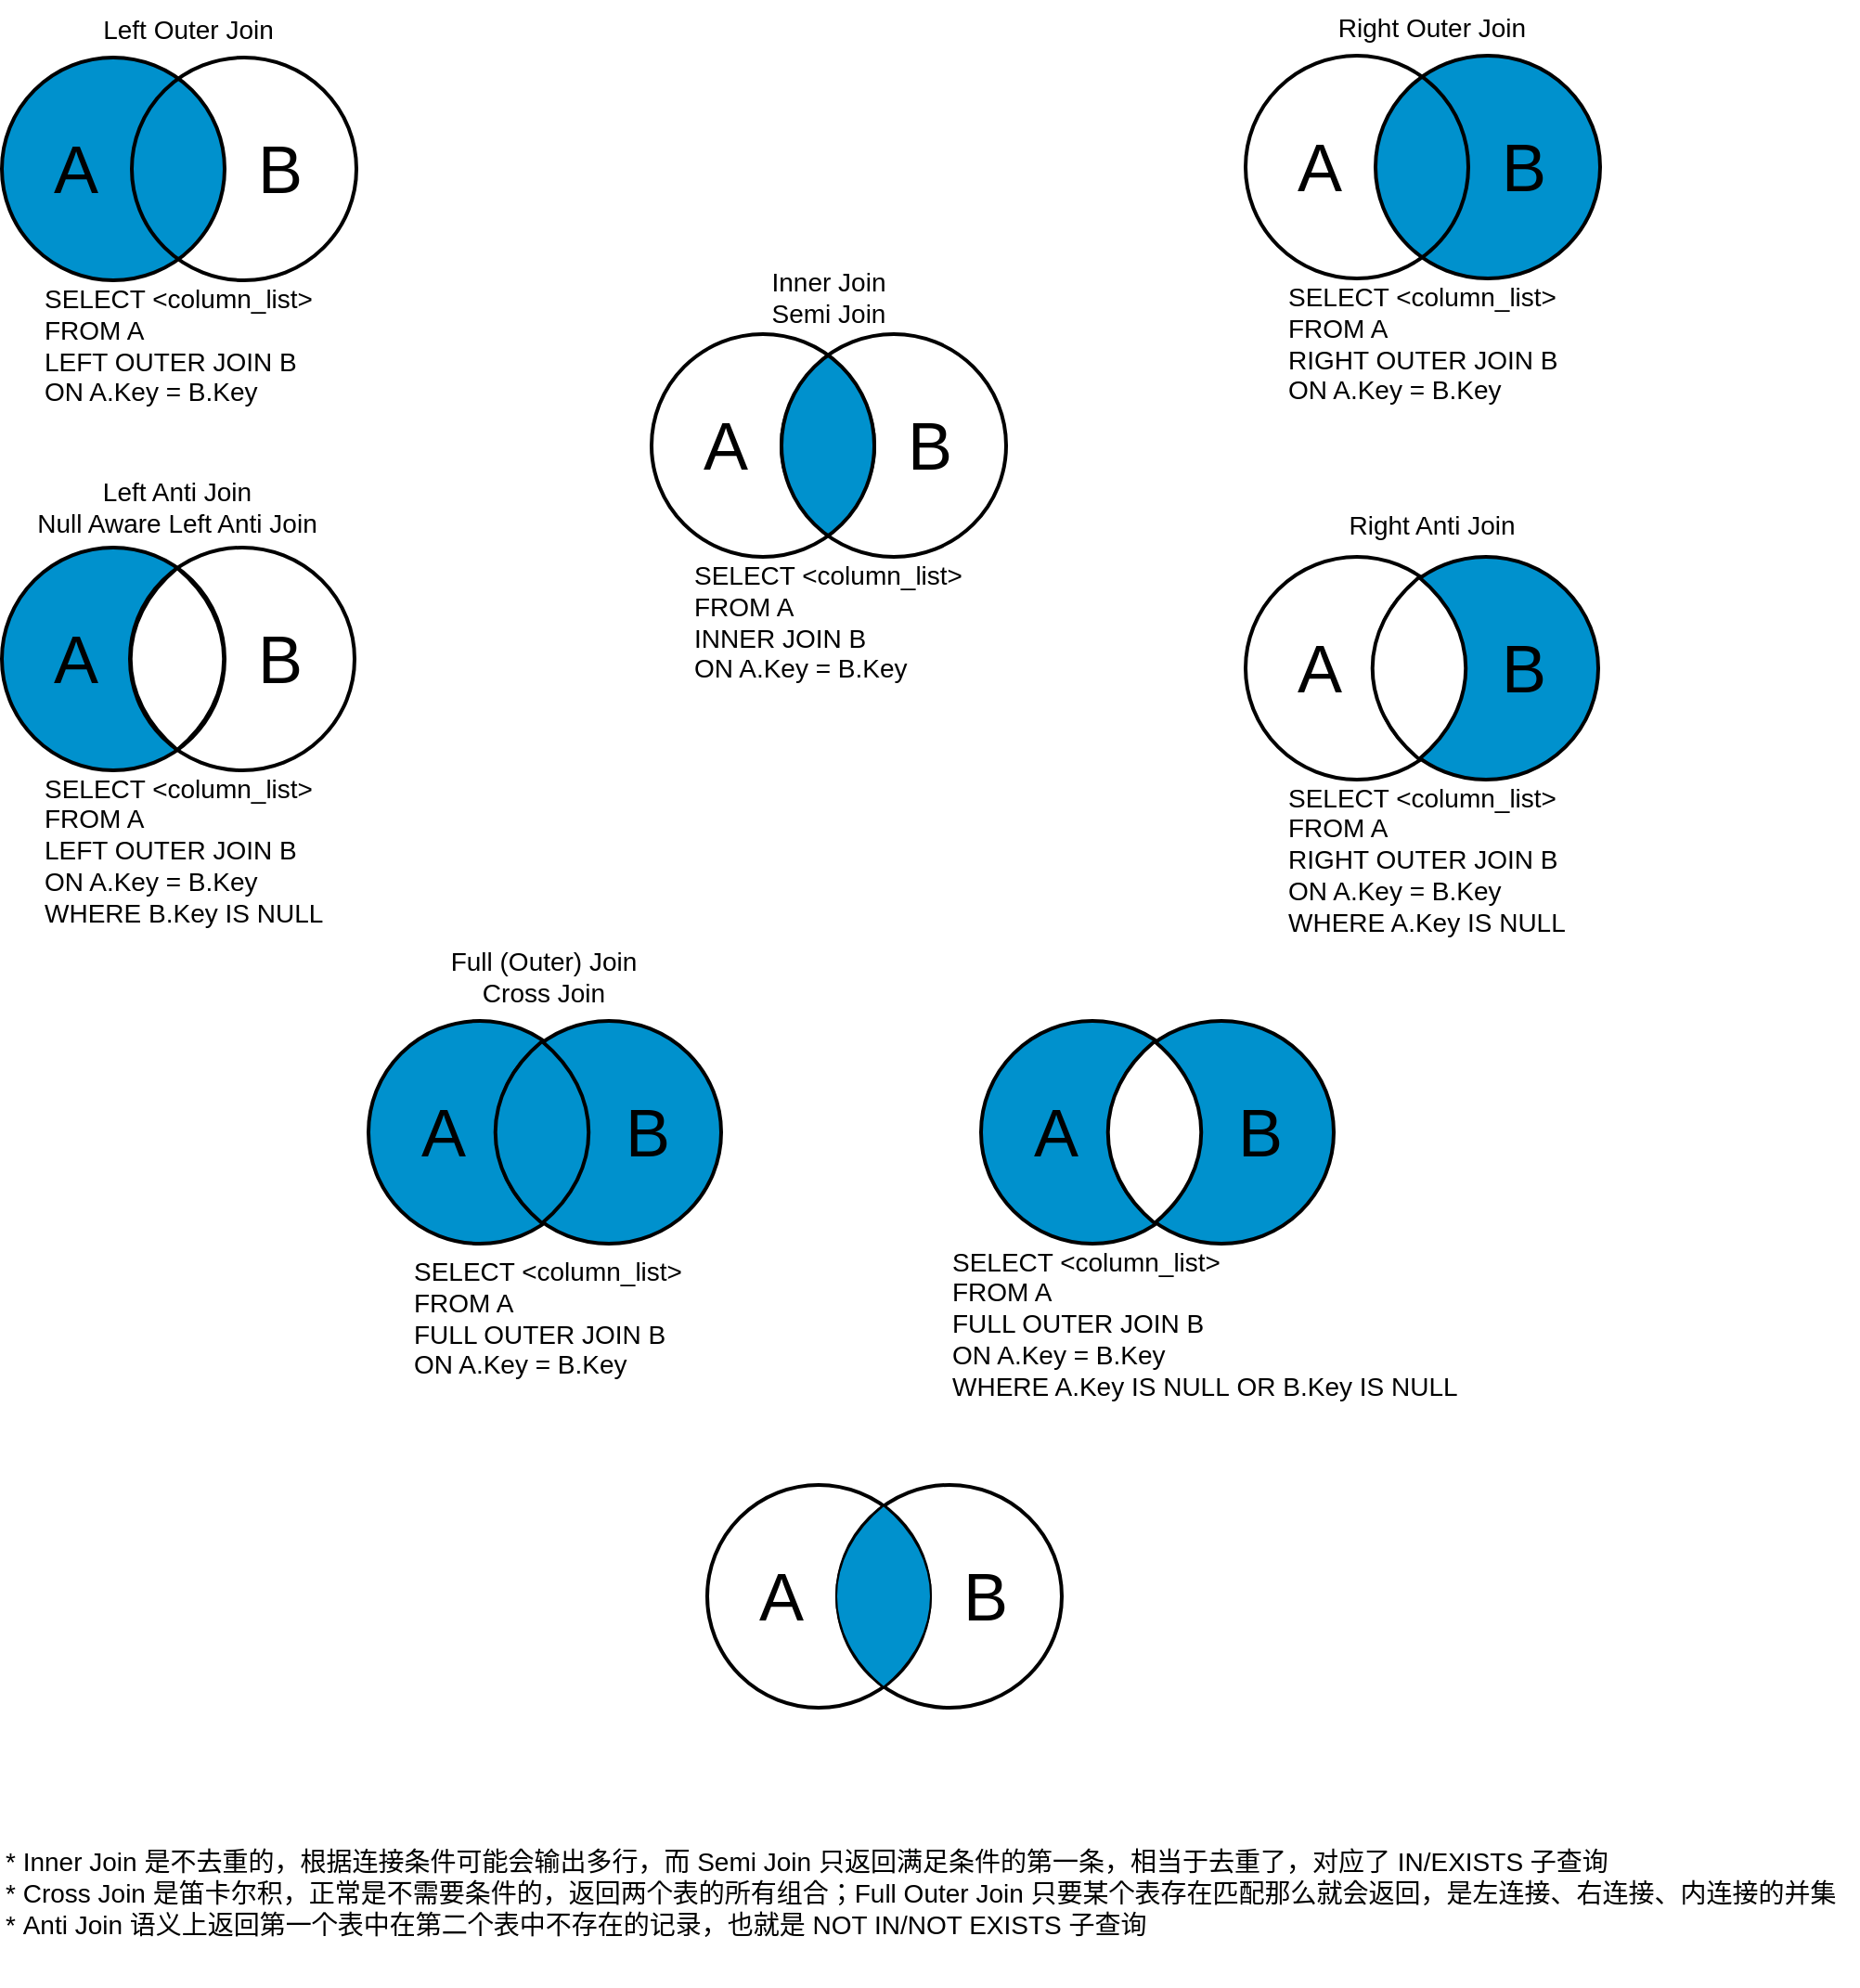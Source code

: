 <mxfile version="21.2.1" type="github" pages="2">
  <diagram name="分类" id="ajbURzdYclpMywsQjJ3K">
    <mxGraphModel dx="1434" dy="708" grid="1" gridSize="10" guides="1" tooltips="1" connect="1" arrows="1" fold="1" page="1" pageScale="1" pageWidth="827" pageHeight="1169" math="0" shadow="0">
      <root>
        <mxCell id="0" />
        <mxCell id="1" parent="0" />
        <mxCell id="jb7_rmF7QIzovICEutT_-22" value="" style="ellipse;whiteSpace=wrap;html=1;aspect=fixed;fillColor=none;strokeWidth=2;" vertex="1" parent="1">
          <mxGeometry x="390" y="810" width="120" height="120" as="geometry" />
        </mxCell>
        <mxCell id="jb7_rmF7QIzovICEutT_-23" value="" style="ellipse;whiteSpace=wrap;html=1;aspect=fixed;fillColor=none;strokeWidth=2;" vertex="1" parent="1">
          <mxGeometry x="460" y="810" width="121" height="120" as="geometry" />
        </mxCell>
        <mxCell id="jb7_rmF7QIzovICEutT_-24" value="&lt;font style=&quot;font-size: 36px;&quot;&gt;A&lt;/font&gt;" style="text;html=1;strokeColor=none;fillColor=none;align=center;verticalAlign=middle;whiteSpace=wrap;rounded=0;" vertex="1" parent="1">
          <mxGeometry x="400" y="847.5" width="60" height="45" as="geometry" />
        </mxCell>
        <mxCell id="jb7_rmF7QIzovICEutT_-26" value="&lt;font style=&quot;font-size: 36px;&quot;&gt;B&lt;/font&gt;" style="text;html=1;strokeColor=none;fillColor=none;align=center;verticalAlign=middle;whiteSpace=wrap;rounded=0;" vertex="1" parent="1">
          <mxGeometry x="510" y="847.5" width="60" height="45" as="geometry" />
        </mxCell>
        <mxCell id="jb7_rmF7QIzovICEutT_-21" value="" style="whiteSpace=wrap;html=1;shape=mxgraph.basic.pointed_oval;fillColor=#0091cd;" vertex="1" parent="1">
          <mxGeometry x="451" y="821" width="68" height="98" as="geometry" />
        </mxCell>
        <mxCell id="jb7_rmF7QIzovICEutT_-28" value="" style="ellipse;whiteSpace=wrap;html=1;aspect=fixed;fillColor=#0091cd;strokeWidth=2;" vertex="1" parent="1">
          <mxGeometry x="10" y="41" width="120" height="120" as="geometry" />
        </mxCell>
        <mxCell id="jb7_rmF7QIzovICEutT_-29" value="" style="ellipse;whiteSpace=wrap;html=1;aspect=fixed;fillColor=none;strokeWidth=2;" vertex="1" parent="1">
          <mxGeometry x="80" y="41" width="121" height="120" as="geometry" />
        </mxCell>
        <mxCell id="jb7_rmF7QIzovICEutT_-30" value="&lt;font style=&quot;font-size: 36px;&quot;&gt;A&lt;/font&gt;" style="text;html=1;strokeColor=none;fillColor=none;align=center;verticalAlign=middle;whiteSpace=wrap;rounded=0;" vertex="1" parent="1">
          <mxGeometry x="20" y="78.5" width="60" height="45" as="geometry" />
        </mxCell>
        <mxCell id="jb7_rmF7QIzovICEutT_-31" value="&lt;font style=&quot;font-size: 36px;&quot;&gt;B&lt;/font&gt;" style="text;html=1;strokeColor=none;fillColor=none;align=center;verticalAlign=middle;whiteSpace=wrap;rounded=0;" vertex="1" parent="1">
          <mxGeometry x="130" y="78.5" width="60" height="45" as="geometry" />
        </mxCell>
        <mxCell id="jb7_rmF7QIzovICEutT_-33" value="&lt;font style=&quot;font-size: 14px;&quot;&gt;SELECT &amp;lt;column_list&amp;gt;&lt;br&gt;&lt;div style=&quot;&quot;&gt;&lt;span style=&quot;background-color: initial;&quot;&gt;FROM A&lt;/span&gt;&lt;/div&gt;&lt;div style=&quot;&quot;&gt;&lt;span style=&quot;background-color: initial;&quot;&gt;LEFT OUTER JOIN B&lt;/span&gt;&lt;/div&gt;&lt;div style=&quot;&quot;&gt;&lt;span style=&quot;background-color: initial;&quot;&gt;ON A.Key = B.Key&lt;/span&gt;&lt;/div&gt;&lt;/font&gt;" style="text;html=1;strokeColor=none;fillColor=none;align=left;verticalAlign=middle;whiteSpace=wrap;rounded=0;" vertex="1" parent="1">
          <mxGeometry x="31" y="161" width="159" height="70" as="geometry" />
        </mxCell>
        <mxCell id="jb7_rmF7QIzovICEutT_-34" value="&lt;span style=&quot;font-size: 14px;&quot;&gt;Left Outer Join&lt;/span&gt;" style="text;html=1;strokeColor=none;fillColor=none;align=center;verticalAlign=middle;whiteSpace=wrap;rounded=0;" vertex="1" parent="1">
          <mxGeometry x="51" y="11" width="119" height="30" as="geometry" />
        </mxCell>
        <mxCell id="jb7_rmF7QIzovICEutT_-35" value="" style="ellipse;whiteSpace=wrap;html=1;aspect=fixed;fillColor=#0091CD;strokeWidth=2;" vertex="1" parent="1">
          <mxGeometry x="10" y="305" width="120" height="120" as="geometry" />
        </mxCell>
        <mxCell id="jb7_rmF7QIzovICEutT_-37" value="&lt;font style=&quot;font-size: 36px;&quot;&gt;A&lt;/font&gt;" style="text;html=1;strokeColor=none;fillColor=none;align=center;verticalAlign=middle;whiteSpace=wrap;rounded=0;" vertex="1" parent="1">
          <mxGeometry x="20" y="342.5" width="60" height="45" as="geometry" />
        </mxCell>
        <mxCell id="jb7_rmF7QIzovICEutT_-38" value="&lt;font style=&quot;font-size: 36px;&quot;&gt;B&lt;/font&gt;" style="text;html=1;strokeColor=none;fillColor=none;align=center;verticalAlign=middle;whiteSpace=wrap;rounded=0;" vertex="1" parent="1">
          <mxGeometry x="130" y="342.5" width="60" height="45" as="geometry" />
        </mxCell>
        <mxCell id="jb7_rmF7QIzovICEutT_-36" value="" style="ellipse;whiteSpace=wrap;html=1;aspect=fixed;fillColor=none;strokeWidth=2;" vertex="1" parent="1">
          <mxGeometry x="79" y="305" width="121" height="120" as="geometry" />
        </mxCell>
        <mxCell id="jb7_rmF7QIzovICEutT_-40" value="&lt;font style=&quot;font-size: 14px;&quot;&gt;SELECT &amp;lt;column_list&amp;gt;&lt;br&gt;&lt;div style=&quot;&quot;&gt;&lt;span style=&quot;background-color: initial;&quot;&gt;FROM A&lt;/span&gt;&lt;/div&gt;&lt;div style=&quot;&quot;&gt;&lt;span style=&quot;background-color: initial;&quot;&gt;LEFT OUTER JOIN B&lt;/span&gt;&lt;/div&gt;&lt;div style=&quot;&quot;&gt;&lt;span style=&quot;background-color: initial;&quot;&gt;ON A.Key = B.Key&lt;/span&gt;&lt;/div&gt;&lt;div style=&quot;&quot;&gt;&lt;span style=&quot;background-color: initial;&quot;&gt;WHERE B.Key IS NULL&lt;/span&gt;&lt;/div&gt;&lt;/font&gt;" style="text;html=1;strokeColor=none;fillColor=none;align=left;verticalAlign=middle;whiteSpace=wrap;rounded=0;" vertex="1" parent="1">
          <mxGeometry x="31" y="425" width="159" height="85" as="geometry" />
        </mxCell>
        <mxCell id="jb7_rmF7QIzovICEutT_-41" value="&lt;span style=&quot;font-size: 14px;&quot;&gt;Left Anti Join&lt;br&gt;Null Aware Left Anti Join&lt;br&gt;&lt;/span&gt;" style="text;html=1;strokeColor=none;fillColor=none;align=center;verticalAlign=middle;whiteSpace=wrap;rounded=0;" vertex="1" parent="1">
          <mxGeometry x="15" y="260" width="179" height="45" as="geometry" />
        </mxCell>
        <mxCell id="jb7_rmF7QIzovICEutT_-39" value="" style="whiteSpace=wrap;html=1;shape=mxgraph.basic.pointed_oval;fillColor=#FFFFFF;strokeWidth=2;" vertex="1" parent="1">
          <mxGeometry x="71" y="316" width="67" height="98" as="geometry" />
        </mxCell>
        <mxCell id="jb7_rmF7QIzovICEutT_-63" value="" style="ellipse;whiteSpace=wrap;html=1;aspect=fixed;fillColor=#0091CD;strokeWidth=2;" vertex="1" parent="1">
          <mxGeometry x="207.5" y="560" width="120" height="120" as="geometry" />
        </mxCell>
        <mxCell id="jb7_rmF7QIzovICEutT_-64" value="&lt;font style=&quot;font-size: 36px;&quot;&gt;A&lt;/font&gt;" style="text;html=1;strokeColor=none;fillColor=none;align=center;verticalAlign=middle;whiteSpace=wrap;rounded=0;" vertex="1" parent="1">
          <mxGeometry x="217.5" y="597.5" width="60" height="45" as="geometry" />
        </mxCell>
        <mxCell id="jb7_rmF7QIzovICEutT_-65" value="" style="ellipse;whiteSpace=wrap;html=1;aspect=fixed;fillColor=#0091CD;strokeWidth=2;" vertex="1" parent="1">
          <mxGeometry x="276.5" y="560" width="121" height="120" as="geometry" />
        </mxCell>
        <mxCell id="jb7_rmF7QIzovICEutT_-66" value="" style="whiteSpace=wrap;html=1;shape=mxgraph.basic.pointed_oval;fillColor=#0091CD;strokeWidth=2;" vertex="1" parent="1">
          <mxGeometry x="267.5" y="571" width="67" height="98" as="geometry" />
        </mxCell>
        <mxCell id="jb7_rmF7QIzovICEutT_-67" value="&lt;font style=&quot;font-size: 14px;&quot;&gt;SELECT &amp;lt;column_list&amp;gt;&lt;br&gt;&lt;div style=&quot;&quot;&gt;&lt;span style=&quot;background-color: initial;&quot;&gt;FROM A&lt;/span&gt;&lt;/div&gt;&lt;div style=&quot;&quot;&gt;&lt;span style=&quot;background-color: initial;&quot;&gt;FULL OUTER JOIN B&lt;/span&gt;&lt;/div&gt;&lt;div style=&quot;&quot;&gt;&lt;span style=&quot;background-color: initial;&quot;&gt;ON A.Key = B.Key&lt;/span&gt;&lt;/div&gt;&lt;/font&gt;" style="text;html=1;strokeColor=none;fillColor=none;align=left;verticalAlign=middle;whiteSpace=wrap;rounded=0;" vertex="1" parent="1">
          <mxGeometry x="230" y="680" width="157.5" height="80" as="geometry" />
        </mxCell>
        <mxCell id="jb7_rmF7QIzovICEutT_-68" value="&lt;span style=&quot;font-size: 14px;&quot;&gt;Full (Outer) Join&lt;br&gt;Cross Join&lt;/span&gt;" style="text;html=1;strokeColor=none;fillColor=none;align=center;verticalAlign=middle;whiteSpace=wrap;rounded=0;" vertex="1" parent="1">
          <mxGeometry x="214" y="520" width="176" height="31" as="geometry" />
        </mxCell>
        <mxCell id="jb7_rmF7QIzovICEutT_-69" value="&lt;font style=&quot;font-size: 36px;&quot;&gt;B&lt;/font&gt;" style="text;html=1;strokeColor=none;fillColor=none;align=center;verticalAlign=middle;whiteSpace=wrap;rounded=0;" vertex="1" parent="1">
          <mxGeometry x="327.5" y="597.5" width="60" height="45" as="geometry" />
        </mxCell>
        <mxCell id="jb7_rmF7QIzovICEutT_-74" value="" style="group" vertex="1" connectable="0" parent="1">
          <mxGeometry x="680" y="277.5" width="190" height="237.5" as="geometry" />
        </mxCell>
        <mxCell id="jb7_rmF7QIzovICEutT_-48" value="" style="ellipse;whiteSpace=wrap;html=1;aspect=fixed;fillColor=none;strokeWidth=2;" vertex="1" parent="jb7_rmF7QIzovICEutT_-74">
          <mxGeometry y="32.5" width="120" height="120" as="geometry" />
        </mxCell>
        <mxCell id="jb7_rmF7QIzovICEutT_-49" value="&lt;font style=&quot;font-size: 36px;&quot;&gt;A&lt;/font&gt;" style="text;html=1;strokeColor=none;fillColor=none;align=center;verticalAlign=middle;whiteSpace=wrap;rounded=0;" vertex="1" parent="jb7_rmF7QIzovICEutT_-74">
          <mxGeometry x="10" y="70" width="60" height="45" as="geometry" />
        </mxCell>
        <mxCell id="jb7_rmF7QIzovICEutT_-52" value="" style="ellipse;whiteSpace=wrap;html=1;aspect=fixed;fillColor=#0091CD;strokeWidth=2;" vertex="1" parent="jb7_rmF7QIzovICEutT_-74">
          <mxGeometry x="69" y="32.5" width="121" height="120" as="geometry" />
        </mxCell>
        <mxCell id="jb7_rmF7QIzovICEutT_-51" value="" style="whiteSpace=wrap;html=1;shape=mxgraph.basic.pointed_oval;fillColor=#FFFFFF;strokeWidth=2;" vertex="1" parent="jb7_rmF7QIzovICEutT_-74">
          <mxGeometry x="60" y="43.5" width="67" height="98" as="geometry" />
        </mxCell>
        <mxCell id="jb7_rmF7QIzovICEutT_-53" value="&lt;font style=&quot;font-size: 14px;&quot;&gt;SELECT &amp;lt;column_list&amp;gt;&lt;br&gt;&lt;div style=&quot;&quot;&gt;&lt;span style=&quot;background-color: initial;&quot;&gt;FROM A&lt;/span&gt;&lt;/div&gt;&lt;div style=&quot;&quot;&gt;&lt;span style=&quot;background-color: initial;&quot;&gt;RIGHT OUTER JOIN B&lt;/span&gt;&lt;/div&gt;&lt;div style=&quot;&quot;&gt;&lt;span style=&quot;background-color: initial;&quot;&gt;ON A.Key = B.Key&lt;/span&gt;&lt;/div&gt;&lt;div style=&quot;&quot;&gt;&lt;span style=&quot;background-color: initial;&quot;&gt;WHERE A.Key IS NULL&lt;/span&gt;&lt;/div&gt;&lt;/font&gt;" style="text;html=1;strokeColor=none;fillColor=none;align=left;verticalAlign=middle;whiteSpace=wrap;rounded=0;" vertex="1" parent="jb7_rmF7QIzovICEutT_-74">
          <mxGeometry x="21" y="152.5" width="159" height="85" as="geometry" />
        </mxCell>
        <mxCell id="jb7_rmF7QIzovICEutT_-54" value="&lt;span style=&quot;font-size: 14px;&quot;&gt;Right Anti Join&lt;/span&gt;" style="text;html=1;strokeColor=none;fillColor=none;align=center;verticalAlign=middle;whiteSpace=wrap;rounded=0;" vertex="1" parent="jb7_rmF7QIzovICEutT_-74">
          <mxGeometry x="41" width="119" height="30" as="geometry" />
        </mxCell>
        <mxCell id="jb7_rmF7QIzovICEutT_-55" value="&lt;font style=&quot;font-size: 36px;&quot;&gt;B&lt;/font&gt;" style="text;html=1;strokeColor=none;fillColor=none;align=center;verticalAlign=middle;whiteSpace=wrap;rounded=0;" vertex="1" parent="jb7_rmF7QIzovICEutT_-74">
          <mxGeometry x="120" y="70" width="60" height="45" as="geometry" />
        </mxCell>
        <mxCell id="jb7_rmF7QIzovICEutT_-75" value="&lt;span style=&quot;font-size: 14px;&quot;&gt;* Inner Join 是不去重的，根据连接条件可能会输出多行，而 Semi Join 只返回满足条件的第一条，相当于去重了，对应了 IN/EXISTS 子查询&lt;br&gt;* Cross Join 是笛卡尔积，正常是不需要条件的，返回两个表的所有组合；Full Outer Join 只要某个表存在匹配那么就会返回，是左连接、右连接、内连接的并集&lt;br&gt;* Anti Join 语义上返回第一个表中在第二个表中不存在的记录，也就是 NOT IN/NOT EXISTS 子查询&lt;br&gt;&lt;/span&gt;" style="text;html=1;strokeColor=none;fillColor=none;align=left;verticalAlign=middle;whiteSpace=wrap;rounded=0;" vertex="1" parent="1">
          <mxGeometry x="10" y="980" width="1000" height="100" as="geometry" />
        </mxCell>
        <mxCell id="jb7_rmF7QIzovICEutT_-76" value="" style="group" vertex="1" connectable="0" parent="1">
          <mxGeometry x="680" y="10" width="191" height="220" as="geometry" />
        </mxCell>
        <mxCell id="jb7_rmF7QIzovICEutT_-43" value="" style="ellipse;whiteSpace=wrap;html=1;aspect=fixed;fillColor=#0091CD;strokeWidth=2;" vertex="1" parent="jb7_rmF7QIzovICEutT_-76">
          <mxGeometry x="70" y="30" width="121" height="120" as="geometry" />
        </mxCell>
        <mxCell id="jb7_rmF7QIzovICEutT_-44" value="&lt;font style=&quot;font-size: 36px;&quot;&gt;A&lt;/font&gt;" style="text;html=1;strokeColor=none;fillColor=none;align=center;verticalAlign=middle;whiteSpace=wrap;rounded=0;" vertex="1" parent="jb7_rmF7QIzovICEutT_-76">
          <mxGeometry x="10" y="67.5" width="60" height="45" as="geometry" />
        </mxCell>
        <mxCell id="jb7_rmF7QIzovICEutT_-45" value="&lt;font style=&quot;font-size: 36px;&quot;&gt;B&lt;/font&gt;" style="text;html=1;strokeColor=none;fillColor=none;align=center;verticalAlign=middle;whiteSpace=wrap;rounded=0;" vertex="1" parent="jb7_rmF7QIzovICEutT_-76">
          <mxGeometry x="120" y="67.5" width="60" height="45" as="geometry" />
        </mxCell>
        <mxCell id="jb7_rmF7QIzovICEutT_-46" value="&lt;font style=&quot;font-size: 14px;&quot;&gt;SELECT &amp;lt;column_list&amp;gt;&lt;br&gt;&lt;div style=&quot;&quot;&gt;&lt;span style=&quot;background-color: initial;&quot;&gt;FROM A&lt;/span&gt;&lt;/div&gt;&lt;div style=&quot;&quot;&gt;&lt;span style=&quot;background-color: initial;&quot;&gt;RIGHT OUTER JOIN B&lt;/span&gt;&lt;/div&gt;&lt;div style=&quot;&quot;&gt;&lt;span style=&quot;background-color: initial;&quot;&gt;ON A.Key = B.Key&lt;/span&gt;&lt;/div&gt;&lt;/font&gt;" style="text;html=1;strokeColor=none;fillColor=none;align=left;verticalAlign=middle;whiteSpace=wrap;rounded=0;" vertex="1" parent="jb7_rmF7QIzovICEutT_-76">
          <mxGeometry x="21" y="150" width="159" height="70" as="geometry" />
        </mxCell>
        <mxCell id="jb7_rmF7QIzovICEutT_-47" value="&lt;span style=&quot;font-size: 14px;&quot;&gt;Right Outer Join&lt;/span&gt;" style="text;html=1;strokeColor=none;fillColor=none;align=center;verticalAlign=middle;whiteSpace=wrap;rounded=0;" vertex="1" parent="jb7_rmF7QIzovICEutT_-76">
          <mxGeometry x="41" width="119" height="30" as="geometry" />
        </mxCell>
        <mxCell id="jb7_rmF7QIzovICEutT_-42" value="" style="ellipse;whiteSpace=wrap;html=1;aspect=fixed;fillColor=none;strokeWidth=2;" vertex="1" parent="jb7_rmF7QIzovICEutT_-76">
          <mxGeometry y="30" width="120" height="120" as="geometry" />
        </mxCell>
        <mxCell id="jb7_rmF7QIzovICEutT_-77" value="" style="group" vertex="1" connectable="0" parent="1">
          <mxGeometry x="360" y="150" width="191" height="230" as="geometry" />
        </mxCell>
        <mxCell id="jb7_rmF7QIzovICEutT_-8" value="" style="whiteSpace=wrap;html=1;shape=mxgraph.basic.pointed_oval;fillColor=#0091cd;" vertex="1" parent="jb7_rmF7QIzovICEutT_-77">
          <mxGeometry x="61" y="51" width="68" height="98" as="geometry" />
        </mxCell>
        <mxCell id="jb7_rmF7QIzovICEutT_-6" value="" style="ellipse;whiteSpace=wrap;html=1;aspect=fixed;fillColor=none;strokeWidth=2;" vertex="1" parent="jb7_rmF7QIzovICEutT_-77">
          <mxGeometry y="40" width="120" height="120" as="geometry" />
        </mxCell>
        <mxCell id="jb7_rmF7QIzovICEutT_-7" value="" style="ellipse;whiteSpace=wrap;html=1;aspect=fixed;fillColor=none;strokeWidth=2;" vertex="1" parent="jb7_rmF7QIzovICEutT_-77">
          <mxGeometry x="70" y="40" width="121" height="120" as="geometry" />
        </mxCell>
        <mxCell id="jb7_rmF7QIzovICEutT_-10" value="&lt;font style=&quot;font-size: 36px;&quot;&gt;A&lt;/font&gt;" style="text;html=1;strokeColor=none;fillColor=none;align=center;verticalAlign=middle;whiteSpace=wrap;rounded=0;" vertex="1" parent="jb7_rmF7QIzovICEutT_-77">
          <mxGeometry x="10" y="77.5" width="60" height="45" as="geometry" />
        </mxCell>
        <mxCell id="jb7_rmF7QIzovICEutT_-11" value="&lt;font style=&quot;font-size: 14px;&quot;&gt;SELECT &amp;lt;column_list&amp;gt;&lt;br&gt;&lt;div style=&quot;&quot;&gt;&lt;span style=&quot;background-color: initial;&quot;&gt;FROM A&lt;/span&gt;&lt;/div&gt;&lt;div style=&quot;&quot;&gt;&lt;span style=&quot;background-color: initial;&quot;&gt;INNER JOIN B&lt;/span&gt;&lt;/div&gt;&lt;div style=&quot;&quot;&gt;&lt;span style=&quot;background-color: initial;&quot;&gt;ON A.Key = B.Key&lt;/span&gt;&lt;/div&gt;&lt;/font&gt;" style="text;html=1;strokeColor=none;fillColor=none;align=left;verticalAlign=middle;whiteSpace=wrap;rounded=0;" vertex="1" parent="jb7_rmF7QIzovICEutT_-77">
          <mxGeometry x="21" y="160" width="159" height="70" as="geometry" />
        </mxCell>
        <mxCell id="jb7_rmF7QIzovICEutT_-12" value="&lt;font style=&quot;font-size: 36px;&quot;&gt;B&lt;/font&gt;" style="text;html=1;strokeColor=none;fillColor=none;align=center;verticalAlign=middle;whiteSpace=wrap;rounded=0;" vertex="1" parent="jb7_rmF7QIzovICEutT_-77">
          <mxGeometry x="120" y="77.5" width="60" height="45" as="geometry" />
        </mxCell>
        <mxCell id="jb7_rmF7QIzovICEutT_-13" value="&lt;span style=&quot;font-size: 14px;&quot;&gt;Inner Join&lt;br&gt;Semi Join&lt;br&gt;&lt;/span&gt;" style="text;html=1;strokeColor=none;fillColor=none;align=center;verticalAlign=middle;whiteSpace=wrap;rounded=0;" vertex="1" parent="jb7_rmF7QIzovICEutT_-77">
          <mxGeometry x="35.5" width="119" height="40" as="geometry" />
        </mxCell>
        <mxCell id="jb7_rmF7QIzovICEutT_-56" value="" style="ellipse;whiteSpace=wrap;html=1;aspect=fixed;fillColor=#0091CD;strokeWidth=2;" vertex="1" parent="1">
          <mxGeometry x="537.5" y="560" width="120" height="120" as="geometry" />
        </mxCell>
        <mxCell id="jb7_rmF7QIzovICEutT_-57" value="&lt;font style=&quot;font-size: 36px;&quot;&gt;A&lt;/font&gt;" style="text;html=1;strokeColor=none;fillColor=none;align=center;verticalAlign=middle;whiteSpace=wrap;rounded=0;" vertex="1" parent="1">
          <mxGeometry x="547.5" y="597.5" width="60" height="45" as="geometry" />
        </mxCell>
        <mxCell id="jb7_rmF7QIzovICEutT_-58" value="" style="ellipse;whiteSpace=wrap;html=1;aspect=fixed;fillColor=#0091CD;strokeWidth=2;" vertex="1" parent="1">
          <mxGeometry x="606.5" y="560" width="121" height="120" as="geometry" />
        </mxCell>
        <mxCell id="jb7_rmF7QIzovICEutT_-59" value="" style="whiteSpace=wrap;html=1;shape=mxgraph.basic.pointed_oval;fillColor=#FFFFFF;strokeWidth=2;" vertex="1" parent="1">
          <mxGeometry x="597.5" y="571" width="67" height="98" as="geometry" />
        </mxCell>
        <mxCell id="jb7_rmF7QIzovICEutT_-60" value="&lt;font style=&quot;font-size: 14px;&quot;&gt;SELECT &amp;lt;column_list&amp;gt;&lt;br&gt;&lt;div style=&quot;&quot;&gt;&lt;span style=&quot;background-color: initial;&quot;&gt;FROM A&lt;/span&gt;&lt;/div&gt;&lt;div style=&quot;&quot;&gt;&lt;span style=&quot;background-color: initial;&quot;&gt;FULL OUTER JOIN B&lt;/span&gt;&lt;/div&gt;&lt;div style=&quot;&quot;&gt;&lt;span style=&quot;background-color: initial;&quot;&gt;ON A.Key = B.Key&lt;/span&gt;&lt;/div&gt;&lt;div style=&quot;&quot;&gt;&lt;span style=&quot;background-color: initial;&quot;&gt;WHERE A.Key IS NULL&amp;nbsp;&lt;/span&gt;&lt;span style=&quot;background-color: initial;&quot;&gt;OR B.Key IS NULL&lt;/span&gt;&lt;/div&gt;&lt;/font&gt;" style="text;html=1;strokeColor=none;fillColor=none;align=left;verticalAlign=middle;whiteSpace=wrap;rounded=0;" vertex="1" parent="1">
          <mxGeometry x="520" y="680" width="294" height="85" as="geometry" />
        </mxCell>
        <mxCell id="jb7_rmF7QIzovICEutT_-62" value="&lt;font style=&quot;font-size: 36px;&quot;&gt;B&lt;/font&gt;" style="text;html=1;strokeColor=none;fillColor=none;align=center;verticalAlign=middle;whiteSpace=wrap;rounded=0;" vertex="1" parent="1">
          <mxGeometry x="657.5" y="597.5" width="60" height="45" as="geometry" />
        </mxCell>
      </root>
    </mxGraphModel>
  </diagram>
  <diagram id="hutnMxuDVXyP0bhtrPzZ" name="优化">
    <mxGraphModel dx="1195" dy="590" grid="1" gridSize="10" guides="1" tooltips="1" connect="1" arrows="1" fold="1" page="1" pageScale="1" pageWidth="827" pageHeight="1169" math="0" shadow="0">
      <root>
        <mxCell id="0" />
        <mxCell id="1" parent="0" />
        <mxCell id="Syngna_R2vgminCLqFFN-1" value="默认将小表作为右表，优化有如下几个原则：&lt;br&gt;1. 优先选择性能高的算子 Semi-Join/Anti-Join &amp;gt; Inner Join &amp;gt; Outer Join &amp;gt; Full Outer Join &amp;gt; Cross Join&lt;br&gt;2. 高选择度 Join 优先于低选择度 Join，因为高选择度可以大大降低过滤后的数据&lt;br&gt;3.&amp;nbsp;减少 Join 输入量&lt;br&gt;4. 分布式下减少 Hash Join 的网络成本" style="text;whiteSpace=wrap;html=1;" vertex="1" parent="1">
          <mxGeometry x="30" y="50" width="610" height="100" as="geometry" />
        </mxCell>
        <mxCell id="K04gE3_UzFztVRfn0o1m-1" value="" style="rounded=1;whiteSpace=wrap;html=1;strokeColor=#b4a996;fillColor=#56a0d3;" vertex="1" parent="1">
          <mxGeometry x="122.5" y="330" width="145" height="60" as="geometry" />
        </mxCell>
        <mxCell id="TYfkUsatpXKmH1kGegZv-1" value="&lt;font style=&quot;&quot;&gt;&lt;span style=&quot;font-size: 24px;&quot;&gt;Filter&lt;/span&gt;&lt;br&gt;&lt;font style=&quot;font-size: 12px;&quot;&gt;(A.Key1 = B.Key2)&lt;/font&gt;&lt;br&gt;&lt;/font&gt;" style="text;html=1;strokeColor=none;fillColor=none;align=center;verticalAlign=middle;whiteSpace=wrap;rounded=0;" vertex="1" parent="1">
          <mxGeometry x="135" y="330" width="120" height="60" as="geometry" />
        </mxCell>
        <mxCell id="TYfkUsatpXKmH1kGegZv-2" value="Cross Join ==&amp;gt; Inner Join&lt;br&gt;语义上是CrossJoin，不过MySQL默认是InnerJoin，就不存在转换一说了&lt;br&gt;约束：至少存在一个表示连接关系的谓词" style="text;html=1;strokeColor=none;fillColor=none;align=left;verticalAlign=middle;whiteSpace=wrap;rounded=0;" vertex="1" parent="1">
          <mxGeometry x="30" y="170" width="410" height="50" as="geometry" />
        </mxCell>
        <mxCell id="TYfkUsatpXKmH1kGegZv-3" value="SELECT * FROM A, B WHERE A.Key1 = B.Key2;" style="text;html=1;strokeColor=none;fillColor=none;align=center;verticalAlign=middle;whiteSpace=wrap;rounded=0;" vertex="1" parent="1">
          <mxGeometry x="50" y="240" width="330" height="40" as="geometry" />
        </mxCell>
        <mxCell id="TYfkUsatpXKmH1kGegZv-4" value="SELECT * FROM A INNER JOIN B WHERE A.Key1 = B.Key2;" style="text;html=1;strokeColor=none;fillColor=none;align=center;verticalAlign=middle;whiteSpace=wrap;rounded=0;" vertex="1" parent="1">
          <mxGeometry x="414" y="240" width="380" height="40" as="geometry" />
        </mxCell>
        <mxCell id="TYfkUsatpXKmH1kGegZv-7" value="" style="rounded=1;whiteSpace=wrap;html=1;strokeColor=#b4a996;fillColor=#56a0d3;" vertex="1" parent="1">
          <mxGeometry x="122.5" y="440" width="145" height="60" as="geometry" />
        </mxCell>
        <mxCell id="TYfkUsatpXKmH1kGegZv-8" value="&lt;font style=&quot;&quot;&gt;&lt;span style=&quot;font-size: 24px;&quot;&gt;Cross Join&lt;/span&gt;&lt;br&gt;&lt;/font&gt;" style="text;html=1;strokeColor=none;fillColor=none;align=center;verticalAlign=middle;whiteSpace=wrap;rounded=0;" vertex="1" parent="1">
          <mxGeometry x="135" y="440" width="120" height="60" as="geometry" />
        </mxCell>
        <mxCell id="TYfkUsatpXKmH1kGegZv-9" value="" style="rounded=1;whiteSpace=wrap;html=1;strokeColor=#b4a996;fillColor=#56a0d3;" vertex="1" parent="1">
          <mxGeometry x="20" y="560" width="145" height="60" as="geometry" />
        </mxCell>
        <mxCell id="TYfkUsatpXKmH1kGegZv-10" value="&lt;font style=&quot;&quot;&gt;&lt;span style=&quot;font-size: 24px;&quot;&gt;Table A&lt;/span&gt;&lt;br&gt;&lt;/font&gt;" style="text;html=1;strokeColor=none;fillColor=none;align=center;verticalAlign=middle;whiteSpace=wrap;rounded=0;" vertex="1" parent="1">
          <mxGeometry x="32.5" y="560" width="120" height="60" as="geometry" />
        </mxCell>
        <mxCell id="TYfkUsatpXKmH1kGegZv-11" value="" style="rounded=1;whiteSpace=wrap;html=1;strokeColor=#b4a996;fillColor=#56a0d3;" vertex="1" parent="1">
          <mxGeometry x="225" y="560" width="145" height="60" as="geometry" />
        </mxCell>
        <mxCell id="TYfkUsatpXKmH1kGegZv-12" value="&lt;font style=&quot;&quot;&gt;&lt;span style=&quot;font-size: 24px;&quot;&gt;Table B&lt;/span&gt;&lt;br&gt;&lt;/font&gt;" style="text;html=1;strokeColor=none;fillColor=none;align=center;verticalAlign=middle;whiteSpace=wrap;rounded=0;" vertex="1" parent="1">
          <mxGeometry x="237.5" y="560" width="120" height="60" as="geometry" />
        </mxCell>
        <mxCell id="TYfkUsatpXKmH1kGegZv-13" value="" style="endArrow=classic;html=1;rounded=0;exitX=0.5;exitY=0;exitDx=0;exitDy=0;entryX=0.5;entryY=1;entryDx=0;entryDy=0;" edge="1" parent="1" source="TYfkUsatpXKmH1kGegZv-10" target="TYfkUsatpXKmH1kGegZv-8">
          <mxGeometry width="50" height="50" relative="1" as="geometry">
            <mxPoint x="412.5" y="520" as="sourcePoint" />
            <mxPoint x="462.5" y="470" as="targetPoint" />
          </mxGeometry>
        </mxCell>
        <mxCell id="TYfkUsatpXKmH1kGegZv-14" value="" style="endArrow=classic;html=1;rounded=0;exitX=0.5;exitY=0;exitDx=0;exitDy=0;entryX=0.5;entryY=1;entryDx=0;entryDy=0;" edge="1" parent="1" source="TYfkUsatpXKmH1kGegZv-12" target="TYfkUsatpXKmH1kGegZv-8">
          <mxGeometry width="50" height="50" relative="1" as="geometry">
            <mxPoint x="102.5" y="570" as="sourcePoint" />
            <mxPoint x="205.5" y="510" as="targetPoint" />
          </mxGeometry>
        </mxCell>
        <mxCell id="TYfkUsatpXKmH1kGegZv-15" value="" style="endArrow=classic;html=1;rounded=0;entryX=0.5;entryY=1;entryDx=0;entryDy=0;" edge="1" parent="1" source="TYfkUsatpXKmH1kGegZv-8" target="TYfkUsatpXKmH1kGegZv-1">
          <mxGeometry width="50" height="50" relative="1" as="geometry">
            <mxPoint x="307.5" y="570" as="sourcePoint" />
            <mxPoint x="205.5" y="510" as="targetPoint" />
          </mxGeometry>
        </mxCell>
        <mxCell id="TYfkUsatpXKmH1kGegZv-16" value="" style="endArrow=classic;html=1;rounded=0;exitX=0.5;exitY=0;exitDx=0;exitDy=0;" edge="1" parent="1" source="TYfkUsatpXKmH1kGegZv-1">
          <mxGeometry width="50" height="50" relative="1" as="geometry">
            <mxPoint x="317.5" y="580" as="sourcePoint" />
            <mxPoint x="195.5" y="290" as="targetPoint" />
          </mxGeometry>
        </mxCell>
        <mxCell id="TYfkUsatpXKmH1kGegZv-19" value="" style="rounded=1;whiteSpace=wrap;html=1;strokeColor=#b4a996;fillColor=#56a0d3;" vertex="1" parent="1">
          <mxGeometry x="531.5" y="370" width="145" height="60" as="geometry" />
        </mxCell>
        <mxCell id="TYfkUsatpXKmH1kGegZv-20" value="&lt;font style=&quot;&quot;&gt;&lt;span style=&quot;font-size: 24px;&quot;&gt;Inner Join&lt;/span&gt;&lt;br&gt;&lt;/font&gt;" style="text;html=1;strokeColor=none;fillColor=none;align=center;verticalAlign=middle;whiteSpace=wrap;rounded=0;" vertex="1" parent="1">
          <mxGeometry x="544" y="370" width="120" height="60" as="geometry" />
        </mxCell>
        <mxCell id="TYfkUsatpXKmH1kGegZv-21" value="" style="rounded=1;whiteSpace=wrap;html=1;strokeColor=#b4a996;fillColor=#56a0d3;" vertex="1" parent="1">
          <mxGeometry x="429" y="490" width="145" height="60" as="geometry" />
        </mxCell>
        <mxCell id="TYfkUsatpXKmH1kGegZv-22" value="&lt;font style=&quot;&quot;&gt;&lt;span style=&quot;font-size: 24px;&quot;&gt;Table A&lt;/span&gt;&lt;br&gt;&lt;/font&gt;" style="text;html=1;strokeColor=none;fillColor=none;align=center;verticalAlign=middle;whiteSpace=wrap;rounded=0;" vertex="1" parent="1">
          <mxGeometry x="441.5" y="490" width="120" height="60" as="geometry" />
        </mxCell>
        <mxCell id="TYfkUsatpXKmH1kGegZv-23" value="" style="rounded=1;whiteSpace=wrap;html=1;strokeColor=#b4a996;fillColor=#56a0d3;" vertex="1" parent="1">
          <mxGeometry x="634" y="490" width="145" height="60" as="geometry" />
        </mxCell>
        <mxCell id="TYfkUsatpXKmH1kGegZv-24" value="&lt;font style=&quot;&quot;&gt;&lt;span style=&quot;font-size: 24px;&quot;&gt;Table B&lt;/span&gt;&lt;br&gt;&lt;/font&gt;" style="text;html=1;strokeColor=none;fillColor=none;align=center;verticalAlign=middle;whiteSpace=wrap;rounded=0;" vertex="1" parent="1">
          <mxGeometry x="646.5" y="490" width="120" height="60" as="geometry" />
        </mxCell>
        <mxCell id="TYfkUsatpXKmH1kGegZv-25" value="" style="endArrow=classic;html=1;rounded=0;exitX=0.5;exitY=0;exitDx=0;exitDy=0;entryX=0.5;entryY=1;entryDx=0;entryDy=0;" edge="1" parent="1" source="TYfkUsatpXKmH1kGegZv-22" target="TYfkUsatpXKmH1kGegZv-20">
          <mxGeometry width="50" height="50" relative="1" as="geometry">
            <mxPoint x="821.5" y="450" as="sourcePoint" />
            <mxPoint x="871.5" y="400" as="targetPoint" />
          </mxGeometry>
        </mxCell>
        <mxCell id="TYfkUsatpXKmH1kGegZv-26" value="" style="endArrow=classic;html=1;rounded=0;exitX=0.5;exitY=0;exitDx=0;exitDy=0;entryX=0.5;entryY=1;entryDx=0;entryDy=0;" edge="1" parent="1" source="TYfkUsatpXKmH1kGegZv-24" target="TYfkUsatpXKmH1kGegZv-20">
          <mxGeometry width="50" height="50" relative="1" as="geometry">
            <mxPoint x="511.5" y="500" as="sourcePoint" />
            <mxPoint x="614.5" y="440" as="targetPoint" />
          </mxGeometry>
        </mxCell>
        <mxCell id="TYfkUsatpXKmH1kGegZv-27" value="" style="endArrow=classic;html=1;rounded=0;entryX=0.5;entryY=1;entryDx=0;entryDy=0;" edge="1" parent="1" source="TYfkUsatpXKmH1kGegZv-20">
          <mxGeometry width="50" height="50" relative="1" as="geometry">
            <mxPoint x="716.5" y="500" as="sourcePoint" />
            <mxPoint x="604" y="320" as="targetPoint" />
          </mxGeometry>
        </mxCell>
      </root>
    </mxGraphModel>
  </diagram>
</mxfile>
